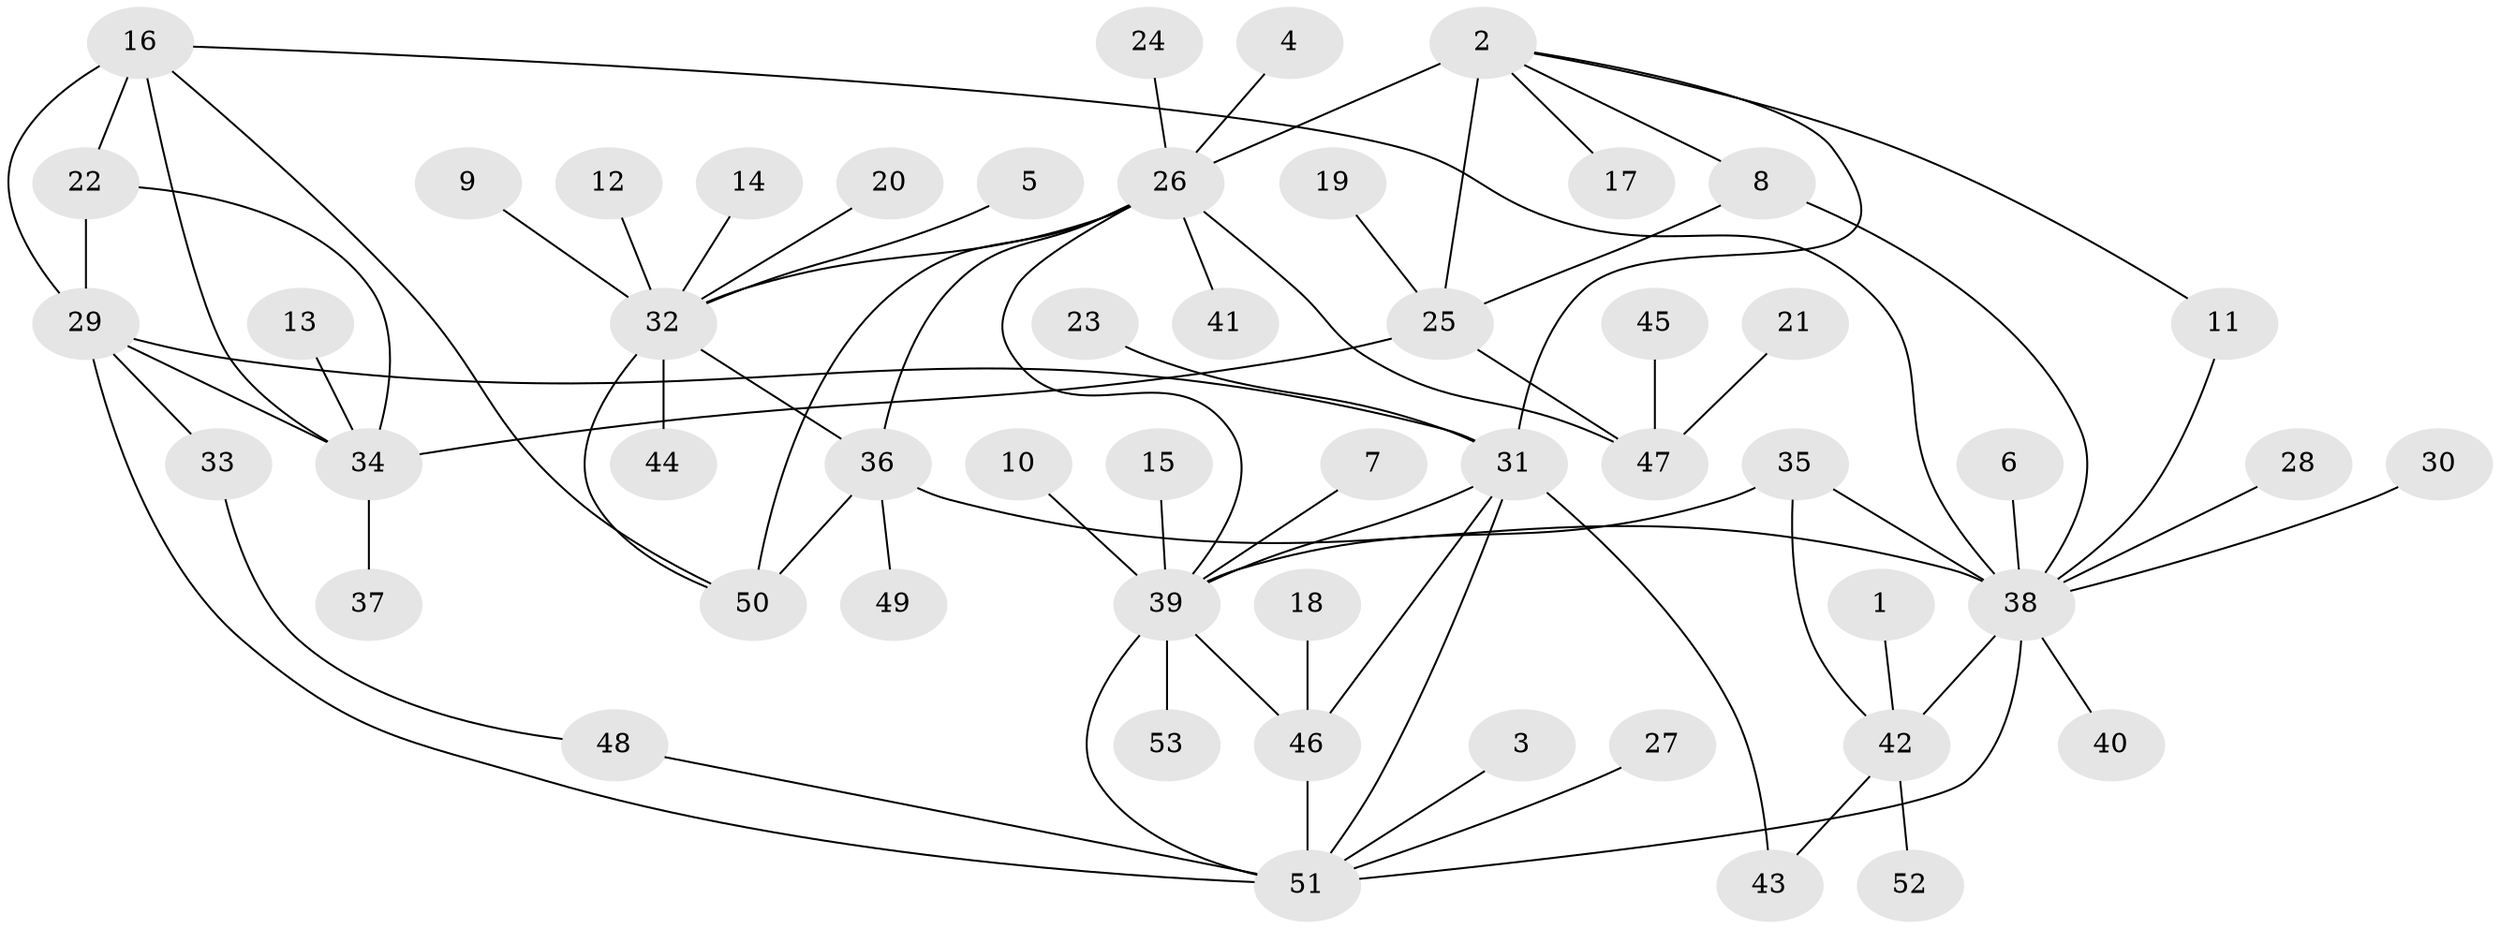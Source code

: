 // original degree distribution, {6: 0.05714285714285714, 4: 0.009523809523809525, 8: 0.047619047619047616, 14: 0.009523809523809525, 5: 0.05714285714285714, 10: 0.01904761904761905, 7: 0.02857142857142857, 9: 0.01904761904761905, 12: 0.009523809523809525, 1: 0.6, 3: 0.05714285714285714, 2: 0.08571428571428572}
// Generated by graph-tools (version 1.1) at 2025/50/03/09/25 03:50:30]
// undirected, 53 vertices, 75 edges
graph export_dot {
graph [start="1"]
  node [color=gray90,style=filled];
  1;
  2;
  3;
  4;
  5;
  6;
  7;
  8;
  9;
  10;
  11;
  12;
  13;
  14;
  15;
  16;
  17;
  18;
  19;
  20;
  21;
  22;
  23;
  24;
  25;
  26;
  27;
  28;
  29;
  30;
  31;
  32;
  33;
  34;
  35;
  36;
  37;
  38;
  39;
  40;
  41;
  42;
  43;
  44;
  45;
  46;
  47;
  48;
  49;
  50;
  51;
  52;
  53;
  1 -- 42 [weight=1.0];
  2 -- 8 [weight=2.0];
  2 -- 11 [weight=1.0];
  2 -- 17 [weight=1.0];
  2 -- 25 [weight=4.0];
  2 -- 26 [weight=1.0];
  2 -- 31 [weight=1.0];
  3 -- 51 [weight=1.0];
  4 -- 26 [weight=1.0];
  5 -- 32 [weight=1.0];
  6 -- 38 [weight=1.0];
  7 -- 39 [weight=1.0];
  8 -- 25 [weight=2.0];
  8 -- 38 [weight=1.0];
  9 -- 32 [weight=1.0];
  10 -- 39 [weight=1.0];
  11 -- 38 [weight=1.0];
  12 -- 32 [weight=1.0];
  13 -- 34 [weight=1.0];
  14 -- 32 [weight=1.0];
  15 -- 39 [weight=1.0];
  16 -- 22 [weight=2.0];
  16 -- 29 [weight=1.0];
  16 -- 34 [weight=1.0];
  16 -- 38 [weight=1.0];
  16 -- 50 [weight=1.0];
  18 -- 46 [weight=1.0];
  19 -- 25 [weight=1.0];
  20 -- 32 [weight=1.0];
  21 -- 47 [weight=1.0];
  22 -- 29 [weight=2.0];
  22 -- 34 [weight=2.0];
  23 -- 31 [weight=1.0];
  24 -- 26 [weight=1.0];
  25 -- 34 [weight=1.0];
  25 -- 47 [weight=1.0];
  26 -- 32 [weight=1.0];
  26 -- 36 [weight=1.0];
  26 -- 39 [weight=1.0];
  26 -- 41 [weight=1.0];
  26 -- 47 [weight=1.0];
  26 -- 50 [weight=2.0];
  27 -- 51 [weight=1.0];
  28 -- 38 [weight=1.0];
  29 -- 31 [weight=1.0];
  29 -- 33 [weight=1.0];
  29 -- 34 [weight=1.0];
  29 -- 51 [weight=1.0];
  30 -- 38 [weight=1.0];
  31 -- 39 [weight=2.0];
  31 -- 43 [weight=1.0];
  31 -- 46 [weight=1.0];
  31 -- 51 [weight=1.0];
  32 -- 36 [weight=1.0];
  32 -- 44 [weight=1.0];
  32 -- 50 [weight=2.0];
  33 -- 48 [weight=1.0];
  34 -- 37 [weight=1.0];
  35 -- 38 [weight=3.0];
  35 -- 39 [weight=1.0];
  35 -- 42 [weight=1.0];
  36 -- 38 [weight=2.0];
  36 -- 49 [weight=1.0];
  36 -- 50 [weight=2.0];
  38 -- 40 [weight=1.0];
  38 -- 42 [weight=3.0];
  38 -- 51 [weight=1.0];
  39 -- 46 [weight=2.0];
  39 -- 51 [weight=2.0];
  39 -- 53 [weight=1.0];
  42 -- 43 [weight=1.0];
  42 -- 52 [weight=1.0];
  45 -- 47 [weight=1.0];
  46 -- 51 [weight=1.0];
  48 -- 51 [weight=1.0];
}
